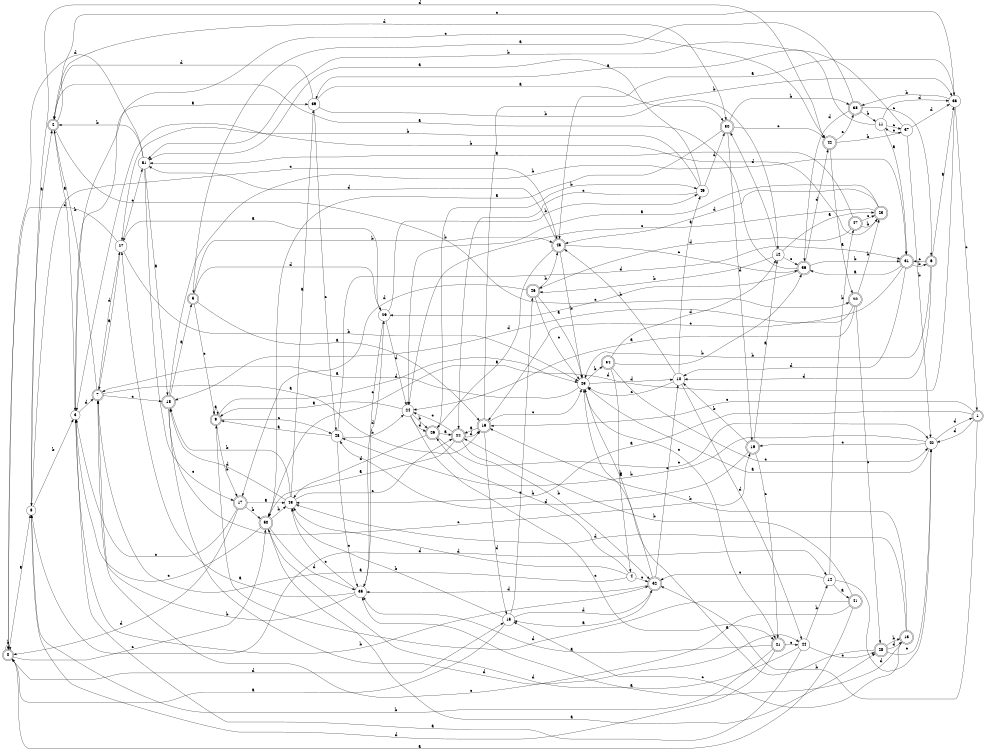 digraph n42_8 {
__start0 [label="" shape="none"];

rankdir=LR;
size="8,5";

s0 [style="rounded,filled", color="black", fillcolor="white" shape="doublecircle", label="0"];
s1 [style="rounded,filled", color="black", fillcolor="white" shape="doublecircle", label="1"];
s2 [style="rounded,filled", color="black", fillcolor="white" shape="doublecircle", label="2"];
s3 [style="filled", color="black", fillcolor="white" shape="circle", label="3"];
s4 [style="filled", color="black", fillcolor="white" shape="circle", label="4"];
s5 [style="rounded,filled", color="black", fillcolor="white" shape="doublecircle", label="5"];
s6 [style="rounded,filled", color="black", fillcolor="white" shape="doublecircle", label="6"];
s7 [style="rounded,filled", color="black", fillcolor="white" shape="doublecircle", label="7"];
s8 [style="filled", color="black", fillcolor="white" shape="circle", label="8"];
s9 [style="rounded,filled", color="black", fillcolor="white" shape="doublecircle", label="9"];
s10 [style="filled", color="black", fillcolor="white" shape="circle", label="10"];
s11 [style="filled", color="black", fillcolor="white" shape="circle", label="11"];
s12 [style="filled", color="black", fillcolor="white" shape="circle", label="12"];
s13 [style="rounded,filled", color="black", fillcolor="white" shape="doublecircle", label="13"];
s14 [style="filled", color="black", fillcolor="white" shape="circle", label="14"];
s15 [style="filled", color="black", fillcolor="white" shape="circle", label="15"];
s16 [style="rounded,filled", color="black", fillcolor="white" shape="doublecircle", label="16"];
s17 [style="rounded,filled", color="black", fillcolor="white" shape="doublecircle", label="17"];
s18 [style="rounded,filled", color="black", fillcolor="white" shape="doublecircle", label="18"];
s19 [style="rounded,filled", color="black", fillcolor="white" shape="doublecircle", label="19"];
s20 [style="rounded,filled", color="black", fillcolor="white" shape="doublecircle", label="20"];
s21 [style="rounded,filled", color="black", fillcolor="white" shape="doublecircle", label="21"];
s22 [style="rounded,filled", color="black", fillcolor="white" shape="doublecircle", label="22"];
s23 [style="rounded,filled", color="black", fillcolor="white" shape="doublecircle", label="23"];
s24 [style="filled", color="black", fillcolor="white" shape="circle", label="24"];
s25 [style="filled", color="black", fillcolor="white" shape="circle", label="25"];
s26 [style="rounded,filled", color="black", fillcolor="white" shape="doublecircle", label="26"];
s27 [style="filled", color="black", fillcolor="white" shape="circle", label="27"];
s28 [style="rounded,filled", color="black", fillcolor="white" shape="doublecircle", label="28"];
s29 [style="filled", color="black", fillcolor="white" shape="circle", label="29"];
s30 [style="rounded,filled", color="black", fillcolor="white" shape="doublecircle", label="30"];
s31 [style="rounded,filled", color="black", fillcolor="white" shape="doublecircle", label="31"];
s32 [style="rounded,filled", color="black", fillcolor="white" shape="doublecircle", label="32"];
s33 [style="filled", color="black", fillcolor="white" shape="circle", label="33"];
s34 [style="rounded,filled", color="black", fillcolor="white" shape="doublecircle", label="34"];
s35 [style="filled", color="black", fillcolor="white" shape="circle", label="35"];
s36 [style="rounded,filled", color="black", fillcolor="white" shape="doublecircle", label="36"];
s37 [style="filled", color="black", fillcolor="white" shape="circle", label="37"];
s38 [style="rounded,filled", color="black", fillcolor="white" shape="doublecircle", label="38"];
s39 [style="filled", color="black", fillcolor="white" shape="circle", label="39"];
s40 [style="filled", color="black", fillcolor="white" shape="circle", label="40"];
s41 [style="rounded,filled", color="black", fillcolor="white" shape="doublecircle", label="41"];
s42 [style="rounded,filled", color="black", fillcolor="white" shape="doublecircle", label="42"];
s43 [style="filled", color="black", fillcolor="white" shape="circle", label="43"];
s44 [style="filled", color="black", fillcolor="white" shape="circle", label="44"];
s45 [style="rounded,filled", color="black", fillcolor="white" shape="doublecircle", label="45"];
s46 [style="rounded,filled", color="black", fillcolor="white" shape="doublecircle", label="46"];
s47 [style="rounded,filled", color="black", fillcolor="white" shape="doublecircle", label="47"];
s48 [style="filled", color="black", fillcolor="white" shape="circle", label="48"];
s49 [style="filled", color="black", fillcolor="white" shape="circle", label="49"];
s50 [style="rounded,filled", color="black", fillcolor="white" shape="doublecircle", label="50"];
s51 [style="filled", color="black", fillcolor="white" shape="circle", label="51"];
s0 -> s8 [label="a"];
s0 -> s0 [label="b"];
s0 -> s50 [label="c"];
s0 -> s15 [label="d"];
s1 -> s43 [label="a"];
s1 -> s32 [label="b"];
s1 -> s16 [label="c"];
s1 -> s40 [label="d"];
s2 -> s3 [label="a"];
s2 -> s20 [label="b"];
s2 -> s33 [label="c"];
s2 -> s30 [label="d"];
s3 -> s39 [label="a"];
s3 -> s32 [label="b"];
s3 -> s42 [label="c"];
s3 -> s7 [label="d"];
s4 -> s7 [label="a"];
s4 -> s26 [label="b"];
s4 -> s32 [label="c"];
s4 -> s43 [label="d"];
s5 -> s16 [label="a"];
s5 -> s45 [label="b"];
s5 -> s9 [label="c"];
s5 -> s29 [label="d"];
s6 -> s33 [label="a"];
s6 -> s25 [label="b"];
s6 -> s31 [label="c"];
s6 -> s10 [label="d"];
s7 -> s16 [label="a"];
s7 -> s2 [label="b"];
s7 -> s18 [label="c"];
s7 -> s27 [label="d"];
s8 -> s2 [label="a"];
s8 -> s3 [label="b"];
s8 -> s45 [label="c"];
s8 -> s14 [label="d"];
s9 -> s9 [label="a"];
s9 -> s17 [label="b"];
s9 -> s48 [label="c"];
s9 -> s25 [label="d"];
s10 -> s49 [label="a"];
s10 -> s45 [label="b"];
s10 -> s25 [label="c"];
s10 -> s44 [label="d"];
s11 -> s31 [label="a"];
s11 -> s51 [label="b"];
s11 -> s37 [label="c"];
s11 -> s33 [label="d"];
s12 -> s23 [label="a"];
s12 -> s46 [label="b"];
s12 -> s36 [label="c"];
s12 -> s30 [label="d"];
s13 -> s35 [label="a"];
s13 -> s16 [label="b"];
s13 -> s15 [label="c"];
s13 -> s43 [label="d"];
s14 -> s41 [label="a"];
s14 -> s47 [label="b"];
s14 -> s32 [label="c"];
s14 -> s40 [label="d"];
s15 -> s0 [label="a"];
s15 -> s43 [label="b"];
s15 -> s46 [label="c"];
s15 -> s32 [label="d"];
s16 -> s22 [label="a"];
s16 -> s33 [label="b"];
s16 -> s25 [label="c"];
s16 -> s15 [label="d"];
s17 -> s43 [label="a"];
s17 -> s50 [label="b"];
s17 -> s3 [label="c"];
s17 -> s0 [label="d"];
s18 -> s5 [label="a"];
s18 -> s31 [label="b"];
s18 -> s19 [label="c"];
s18 -> s44 [label="d"];
s19 -> s12 [label="a"];
s19 -> s10 [label="b"];
s19 -> s21 [label="c"];
s19 -> s48 [label="d"];
s20 -> s24 [label="a"];
s20 -> s23 [label="b"];
s20 -> s28 [label="c"];
s20 -> s18 [label="d"];
s21 -> s35 [label="a"];
s21 -> s8 [label="b"];
s21 -> s44 [label="c"];
s21 -> s8 [label="d"];
s22 -> s50 [label="a"];
s22 -> s32 [label="b"];
s22 -> s24 [label="c"];
s22 -> s16 [label="d"];
s23 -> s24 [label="a"];
s23 -> s3 [label="b"];
s23 -> s24 [label="c"];
s23 -> s45 [label="d"];
s24 -> s9 [label="a"];
s24 -> s26 [label="b"];
s24 -> s21 [label="c"];
s24 -> s26 [label="d"];
s25 -> s7 [label="a"];
s25 -> s34 [label="b"];
s25 -> s21 [label="c"];
s25 -> s10 [label="d"];
s26 -> s22 [label="a"];
s26 -> s49 [label="b"];
s26 -> s40 [label="c"];
s26 -> s43 [label="d"];
s27 -> s7 [label="a"];
s27 -> s25 [label="b"];
s27 -> s51 [label="c"];
s27 -> s0 [label="d"];
s28 -> s25 [label="a"];
s28 -> s13 [label="b"];
s28 -> s40 [label="c"];
s28 -> s13 [label="d"];
s29 -> s27 [label="a"];
s29 -> s49 [label="b"];
s29 -> s35 [label="c"];
s29 -> s24 [label="d"];
s30 -> s50 [label="a"];
s30 -> s38 [label="b"];
s30 -> s42 [label="c"];
s30 -> s19 [label="d"];
s31 -> s36 [label="a"];
s31 -> s6 [label="b"];
s31 -> s16 [label="c"];
s31 -> s10 [label="d"];
s32 -> s15 [label="a"];
s32 -> s25 [label="b"];
s32 -> s10 [label="c"];
s32 -> s35 [label="d"];
s33 -> s45 [label="a"];
s33 -> s38 [label="b"];
s33 -> s1 [label="c"];
s33 -> s50 [label="d"];
s34 -> s4 [label="a"];
s34 -> s36 [label="b"];
s34 -> s40 [label="c"];
s34 -> s12 [label="d"];
s35 -> s27 [label="a"];
s35 -> s7 [label="b"];
s35 -> s43 [label="c"];
s35 -> s29 [label="d"];
s36 -> s2 [label="a"];
s36 -> s31 [label="b"];
s36 -> s29 [label="c"];
s36 -> s42 [label="d"];
s37 -> s39 [label="a"];
s37 -> s40 [label="b"];
s37 -> s11 [label="c"];
s37 -> s33 [label="d"];
s38 -> s5 [label="a"];
s38 -> s11 [label="b"];
s38 -> s6 [label="c"];
s38 -> s36 [label="d"];
s39 -> s30 [label="a"];
s39 -> s12 [label="b"];
s39 -> s48 [label="c"];
s39 -> s2 [label="d"];
s40 -> s25 [label="a"];
s40 -> s48 [label="b"];
s40 -> s19 [label="c"];
s40 -> s1 [label="d"];
s41 -> s0 [label="a"];
s41 -> s22 [label="b"];
s41 -> s7 [label="c"];
s41 -> s9 [label="d"];
s42 -> s20 [label="a"];
s42 -> s37 [label="b"];
s42 -> s38 [label="c"];
s42 -> s8 [label="d"];
s43 -> s39 [label="a"];
s43 -> s18 [label="b"];
s43 -> s22 [label="c"];
s43 -> s18 [label="d"];
s44 -> s3 [label="a"];
s44 -> s14 [label="b"];
s44 -> s28 [label="c"];
s44 -> s50 [label="d"];
s45 -> s26 [label="a"];
s45 -> s25 [label="b"];
s45 -> s36 [label="c"];
s45 -> s51 [label="d"];
s46 -> s25 [label="a"];
s46 -> s45 [label="b"];
s46 -> s25 [label="c"];
s46 -> s17 [label="d"];
s47 -> s51 [label="a"];
s47 -> s23 [label="b"];
s47 -> s23 [label="c"];
s47 -> s46 [label="d"];
s48 -> s9 [label="a"];
s48 -> s24 [label="b"];
s48 -> s35 [label="c"];
s48 -> s31 [label="d"];
s49 -> s51 [label="a"];
s49 -> s27 [label="b"];
s49 -> s22 [label="c"];
s49 -> s30 [label="d"];
s50 -> s28 [label="a"];
s50 -> s43 [label="b"];
s50 -> s3 [label="c"];
s50 -> s35 [label="d"];
s51 -> s18 [label="a"];
s51 -> s2 [label="b"];
s51 -> s17 [label="c"];
s51 -> s0 [label="d"];

}